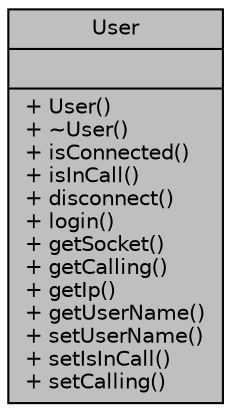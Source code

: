 digraph "User"
{
 // LATEX_PDF_SIZE
  edge [fontname="Helvetica",fontsize="10",labelfontname="Helvetica",labelfontsize="10"];
  node [fontname="Helvetica",fontsize="10",shape=record];
  Node1 [label="{User\n||+ User()\l+ ~User()\l+ isConnected()\l+ isInCall()\l+ disconnect()\l+ login()\l+ getSocket()\l+ getCalling()\l+ getIp()\l+ getUserName()\l+ setUserName()\l+ setIsInCall()\l+ setCalling()\l}",height=0.2,width=0.4,color="black", fillcolor="grey75", style="filled", fontcolor="black",tooltip=" "];
}
